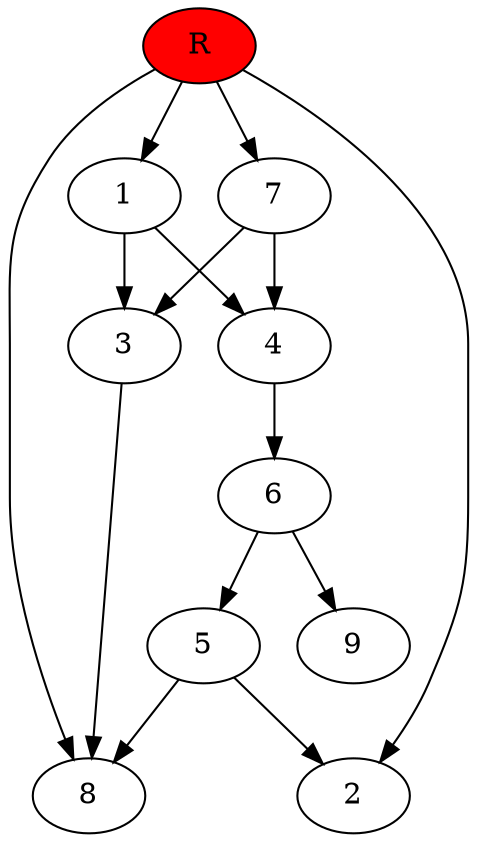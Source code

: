 digraph prb1409 {
	1
	2
	3
	4
	5
	6
	7
	8
	R [fillcolor="#ff0000" style=filled]
	1 -> 3
	1 -> 4
	3 -> 8
	4 -> 6
	5 -> 2
	5 -> 8
	6 -> 5
	6 -> 9
	7 -> 3
	7 -> 4
	R -> 1
	R -> 2
	R -> 7
	R -> 8
}

